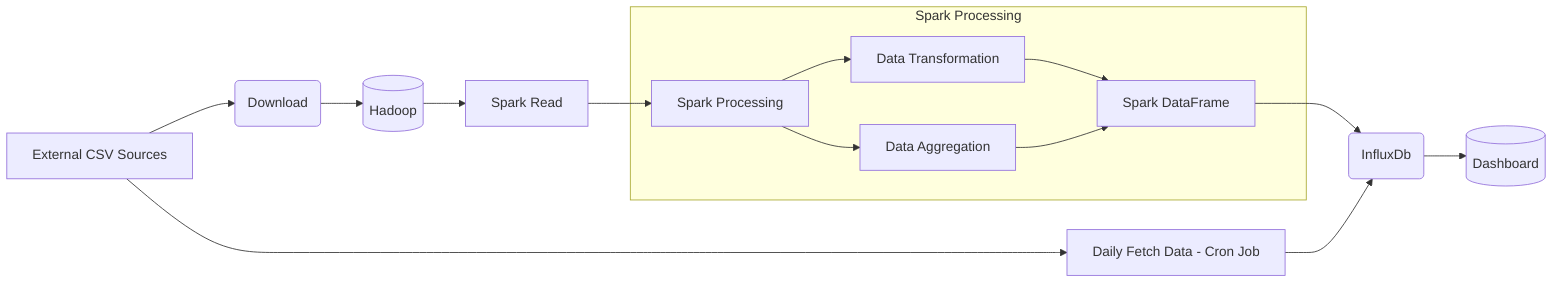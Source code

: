 graph LR
    A[External CSV Sources] --> B(Download)
    B --> C[(Hadoop)]
    C --> D[Spark Read]
    D --> E[Spark Processing]

    subgraph Spark Processing
        E --> F[Data Transformation]
        E --> G[Data Aggregation]
        F & G --> I[Spark DataFrame]
    end

    I --> K(InfluxDb)
    K --> L[(Dashboard)]
    A[External CSV Sources] --> J
    J[Daily Fetch Data  - Cron Job] --> K